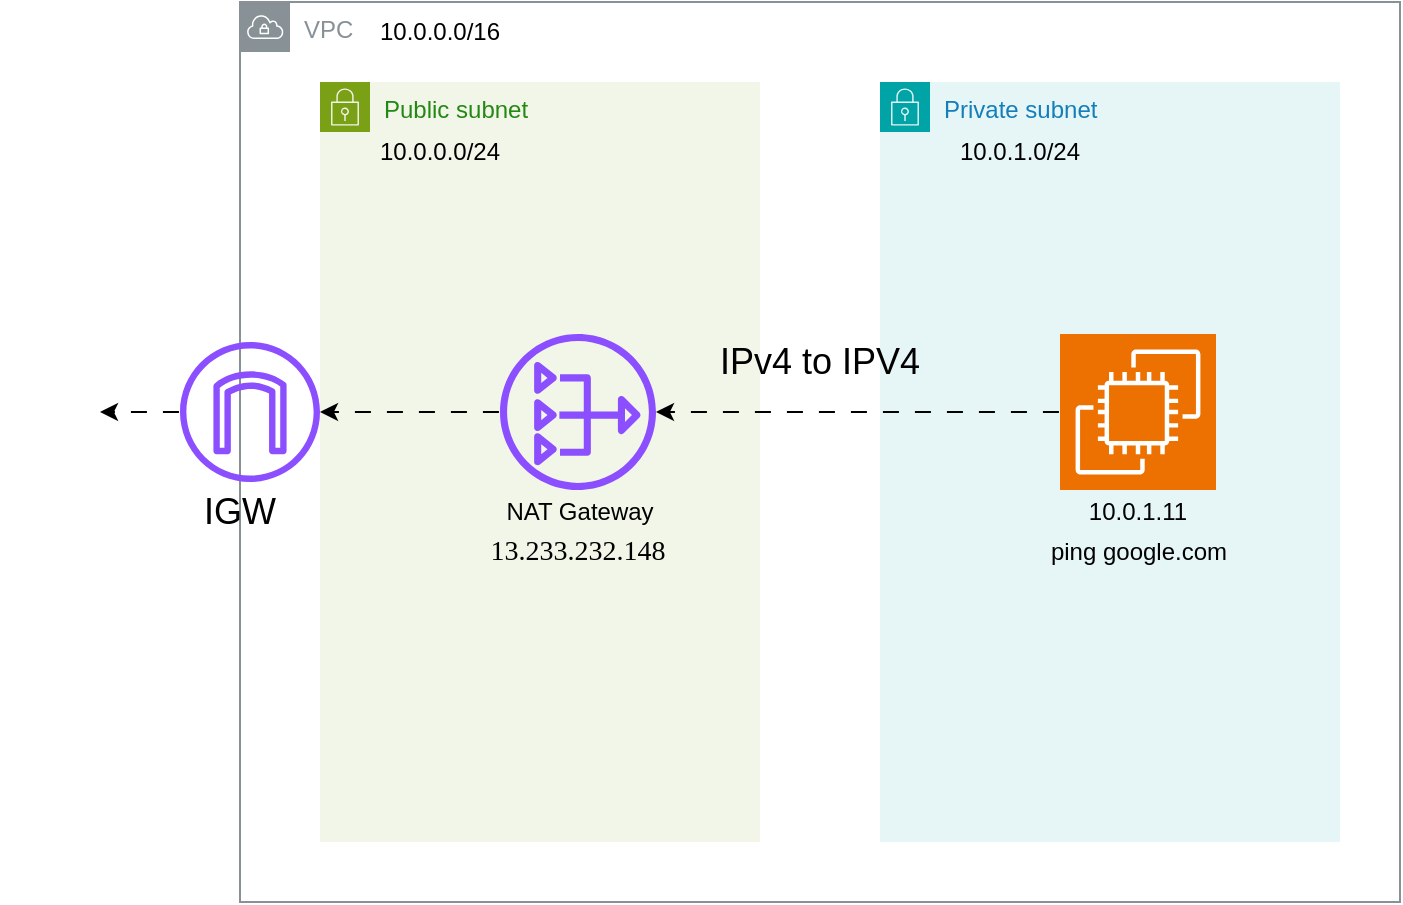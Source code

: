 <mxfile version="28.2.1">
  <diagram name="Page-1" id="OyXV5C7ipJChDfGhWmq_">
    <mxGraphModel dx="1018" dy="689" grid="1" gridSize="10" guides="1" tooltips="1" connect="1" arrows="1" fold="1" page="1" pageScale="1" pageWidth="850" pageHeight="1100" math="0" shadow="0">
      <root>
        <mxCell id="0" />
        <mxCell id="1" parent="0" />
        <mxCell id="Vbb7sRWDn7843nfP0c7h-5" value="Public subnet" style="points=[[0,0],[0.25,0],[0.5,0],[0.75,0],[1,0],[1,0.25],[1,0.5],[1,0.75],[1,1],[0.75,1],[0.5,1],[0.25,1],[0,1],[0,0.75],[0,0.5],[0,0.25]];outlineConnect=0;gradientColor=none;html=1;whiteSpace=wrap;fontSize=12;fontStyle=0;container=1;pointerEvents=0;collapsible=0;recursiveResize=0;shape=mxgraph.aws4.group;grIcon=mxgraph.aws4.group_security_group;grStroke=0;strokeColor=#7AA116;fillColor=#F2F6E8;verticalAlign=top;align=left;spacingLeft=30;fontColor=#248814;dashed=0;" vertex="1" parent="1">
          <mxGeometry x="190" y="210" width="220" height="380" as="geometry" />
        </mxCell>
        <mxCell id="Vbb7sRWDn7843nfP0c7h-6" value="Private subnet" style="points=[[0,0],[0.25,0],[0.5,0],[0.75,0],[1,0],[1,0.25],[1,0.5],[1,0.75],[1,1],[0.75,1],[0.5,1],[0.25,1],[0,1],[0,0.75],[0,0.5],[0,0.25]];outlineConnect=0;gradientColor=none;html=1;whiteSpace=wrap;fontSize=12;fontStyle=0;container=1;pointerEvents=0;collapsible=0;recursiveResize=0;shape=mxgraph.aws4.group;grIcon=mxgraph.aws4.group_security_group;grStroke=0;strokeColor=#00A4A6;fillColor=#E6F6F7;verticalAlign=top;align=left;spacingLeft=30;fontColor=#147EBA;dashed=0;" vertex="1" parent="1">
          <mxGeometry x="470" y="210" width="230" height="380" as="geometry" />
        </mxCell>
        <mxCell id="Vbb7sRWDn7843nfP0c7h-13" value="VPC" style="sketch=0;outlineConnect=0;gradientColor=none;html=1;whiteSpace=wrap;fontSize=12;fontStyle=0;shape=mxgraph.aws4.group;grIcon=mxgraph.aws4.group_vpc;strokeColor=#879196;fillColor=none;verticalAlign=top;align=left;spacingLeft=30;fontColor=#879196;dashed=0;" vertex="1" parent="1">
          <mxGeometry x="150" y="170" width="580" height="450" as="geometry" />
        </mxCell>
        <mxCell id="Vbb7sRWDn7843nfP0c7h-17" value="" style="edgeStyle=orthogonalEdgeStyle;rounded=0;orthogonalLoop=1;jettySize=auto;html=1;flowAnimation=1;" edge="1" parent="1" source="Vbb7sRWDn7843nfP0c7h-14" target="Vbb7sRWDn7843nfP0c7h-15">
          <mxGeometry relative="1" as="geometry" />
        </mxCell>
        <mxCell id="Vbb7sRWDn7843nfP0c7h-14" value="" style="sketch=0;outlineConnect=0;fontColor=#232F3E;gradientColor=none;fillColor=#8C4FFF;strokeColor=none;dashed=0;verticalLabelPosition=bottom;verticalAlign=top;align=center;html=1;fontSize=12;fontStyle=0;aspect=fixed;pointerEvents=1;shape=mxgraph.aws4.internet_gateway;" vertex="1" parent="1">
          <mxGeometry x="120" y="340" width="70" height="70" as="geometry" />
        </mxCell>
        <mxCell id="Vbb7sRWDn7843nfP0c7h-15" value="" style="shape=image;html=1;verticalAlign=top;verticalLabelPosition=bottom;labelBackgroundColor=#ffffff;imageAspect=0;aspect=fixed;image=https://icons.diagrams.net/icon-cache1/WHCompare_Isometric_Web_Hosting___Servers-2190/connected-globe-603.svg" vertex="1" parent="1">
          <mxGeometry x="30" y="350" width="50" height="50" as="geometry" />
        </mxCell>
        <mxCell id="Vbb7sRWDn7843nfP0c7h-21" style="edgeStyle=orthogonalEdgeStyle;rounded=0;orthogonalLoop=1;jettySize=auto;html=1;flowAnimation=1;" edge="1" parent="1" source="Vbb7sRWDn7843nfP0c7h-20" target="Vbb7sRWDn7843nfP0c7h-14">
          <mxGeometry relative="1" as="geometry" />
        </mxCell>
        <mxCell id="Vbb7sRWDn7843nfP0c7h-20" value="" style="sketch=0;outlineConnect=0;fontColor=#232F3E;gradientColor=none;fillColor=#8C4FFF;strokeColor=none;dashed=0;verticalLabelPosition=bottom;verticalAlign=top;align=center;html=1;fontSize=12;fontStyle=0;aspect=fixed;pointerEvents=1;shape=mxgraph.aws4.nat_gateway;" vertex="1" parent="1">
          <mxGeometry x="280" y="336" width="78" height="78" as="geometry" />
        </mxCell>
        <mxCell id="Vbb7sRWDn7843nfP0c7h-23" style="edgeStyle=orthogonalEdgeStyle;rounded=0;orthogonalLoop=1;jettySize=auto;html=1;flowAnimation=1;" edge="1" parent="1" source="Vbb7sRWDn7843nfP0c7h-22" target="Vbb7sRWDn7843nfP0c7h-20">
          <mxGeometry relative="1" as="geometry" />
        </mxCell>
        <mxCell id="Vbb7sRWDn7843nfP0c7h-22" value="" style="sketch=0;points=[[0,0,0],[0.25,0,0],[0.5,0,0],[0.75,0,0],[1,0,0],[0,1,0],[0.25,1,0],[0.5,1,0],[0.75,1,0],[1,1,0],[0,0.25,0],[0,0.5,0],[0,0.75,0],[1,0.25,0],[1,0.5,0],[1,0.75,0]];outlineConnect=0;fontColor=#232F3E;fillColor=#ED7100;strokeColor=#ffffff;dashed=0;verticalLabelPosition=bottom;verticalAlign=top;align=center;html=1;fontSize=12;fontStyle=0;aspect=fixed;shape=mxgraph.aws4.resourceIcon;resIcon=mxgraph.aws4.ec2;" vertex="1" parent="1">
          <mxGeometry x="560" y="336" width="78" height="78" as="geometry" />
        </mxCell>
        <mxCell id="Vbb7sRWDn7843nfP0c7h-24" value="10.0.0.0/16" style="text;html=1;align=center;verticalAlign=middle;whiteSpace=wrap;rounded=0;" vertex="1" parent="1">
          <mxGeometry x="220" y="170" width="60" height="30" as="geometry" />
        </mxCell>
        <mxCell id="Vbb7sRWDn7843nfP0c7h-25" value="10.0.0.0/24" style="text;html=1;align=center;verticalAlign=middle;whiteSpace=wrap;rounded=0;" vertex="1" parent="1">
          <mxGeometry x="220" y="230" width="60" height="30" as="geometry" />
        </mxCell>
        <mxCell id="Vbb7sRWDn7843nfP0c7h-26" value="10.0.1.0/24" style="text;html=1;align=center;verticalAlign=middle;whiteSpace=wrap;rounded=0;" vertex="1" parent="1">
          <mxGeometry x="510" y="230" width="60" height="30" as="geometry" />
        </mxCell>
        <mxCell id="Vbb7sRWDn7843nfP0c7h-27" value="10.0.1.11" style="text;html=1;align=center;verticalAlign=middle;whiteSpace=wrap;rounded=0;" vertex="1" parent="1">
          <mxGeometry x="569" y="410" width="60" height="30" as="geometry" />
        </mxCell>
        <mxCell id="Vbb7sRWDn7843nfP0c7h-28" value="&lt;span style=&quot;font-family: Times; font-size: 14px; text-align: start; white-space: pre;&quot;&gt;13.233.232.148&lt;/span&gt;" style="text;html=1;align=center;verticalAlign=middle;whiteSpace=wrap;rounded=0;" vertex="1" parent="1">
          <mxGeometry x="289" y="430" width="60" height="30" as="geometry" />
        </mxCell>
        <mxCell id="Vbb7sRWDn7843nfP0c7h-29" value="ping google.com" style="text;html=1;align=center;verticalAlign=middle;whiteSpace=wrap;rounded=0;" vertex="1" parent="1">
          <mxGeometry x="548.5" y="430" width="101" height="30" as="geometry" />
        </mxCell>
        <mxCell id="Vbb7sRWDn7843nfP0c7h-30" value="IPv4 to IPV4" style="text;html=1;align=center;verticalAlign=middle;whiteSpace=wrap;rounded=0;fontSize=18;" vertex="1" parent="1">
          <mxGeometry x="370" y="330" width="140" height="40" as="geometry" />
        </mxCell>
        <mxCell id="Vbb7sRWDn7843nfP0c7h-32" value="NAT Gateway" style="text;html=1;align=center;verticalAlign=middle;whiteSpace=wrap;rounded=0;" vertex="1" parent="1">
          <mxGeometry x="280" y="410" width="80" height="30" as="geometry" />
        </mxCell>
        <mxCell id="Vbb7sRWDn7843nfP0c7h-33" value="IGW" style="text;html=1;align=center;verticalAlign=middle;whiteSpace=wrap;rounded=0;fontSize=18;" vertex="1" parent="1">
          <mxGeometry x="120" y="410" width="60" height="30" as="geometry" />
        </mxCell>
      </root>
    </mxGraphModel>
  </diagram>
</mxfile>
